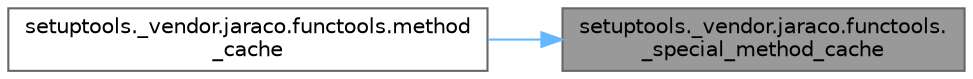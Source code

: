 digraph "setuptools._vendor.jaraco.functools._special_method_cache"
{
 // LATEX_PDF_SIZE
  bgcolor="transparent";
  edge [fontname=Helvetica,fontsize=10,labelfontname=Helvetica,labelfontsize=10];
  node [fontname=Helvetica,fontsize=10,shape=box,height=0.2,width=0.4];
  rankdir="RL";
  Node1 [id="Node000001",label="setuptools._vendor.jaraco.functools.\l_special_method_cache",height=0.2,width=0.4,color="gray40", fillcolor="grey60", style="filled", fontcolor="black",tooltip=" "];
  Node1 -> Node2 [id="edge1_Node000001_Node000002",dir="back",color="steelblue1",style="solid",tooltip=" "];
  Node2 [id="Node000002",label="setuptools._vendor.jaraco.functools.method\l_cache",height=0.2,width=0.4,color="grey40", fillcolor="white", style="filled",URL="$namespacesetuptools_1_1__vendor_1_1jaraco_1_1functools.html#a299f9219d43c4bd58f27fbc7a0922f61",tooltip=" "];
}
